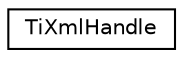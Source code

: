 digraph "Graphical Class Hierarchy"
{
  edge [fontname="Helvetica",fontsize="10",labelfontname="Helvetica",labelfontsize="10"];
  node [fontname="Helvetica",fontsize="10",shape=record];
  rankdir="LR";
  Node1 [label="TiXmlHandle",height=0.2,width=0.4,color="black", fillcolor="white", style="filled",URL="$class_ti_xml_handle.html"];
}
